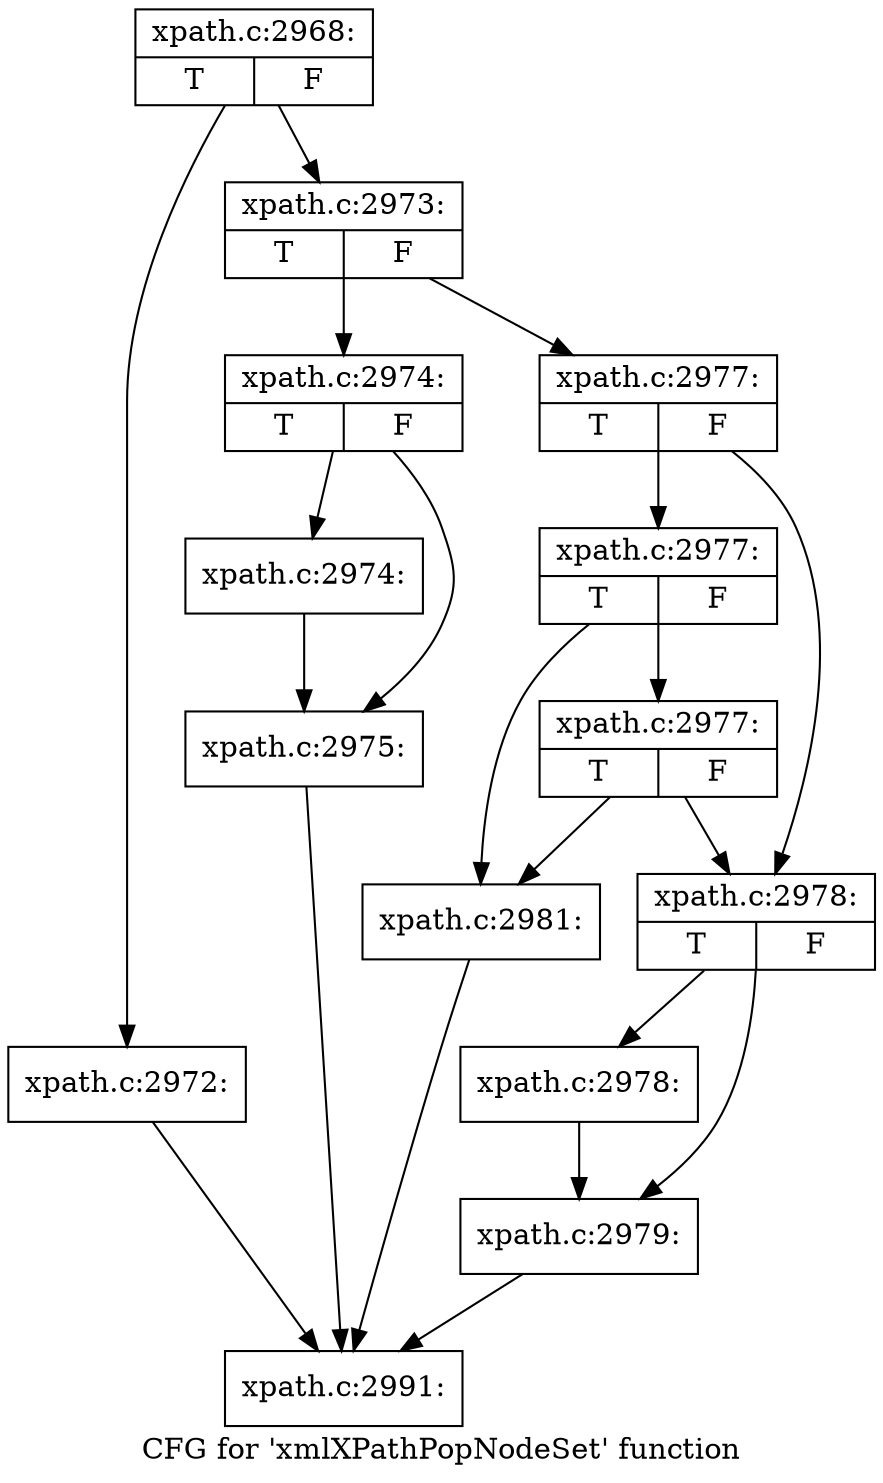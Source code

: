 digraph "CFG for 'xmlXPathPopNodeSet' function" {
	label="CFG for 'xmlXPathPopNodeSet' function";

	Node0x55e6b24d4d20 [shape=record,label="{xpath.c:2968:|{<s0>T|<s1>F}}"];
	Node0x55e6b24d4d20 -> Node0x55e6b24d94d0;
	Node0x55e6b24d4d20 -> Node0x55e6b24d9520;
	Node0x55e6b24d94d0 [shape=record,label="{xpath.c:2972:}"];
	Node0x55e6b24d94d0 -> Node0x55e6b24d8a00;
	Node0x55e6b24d9520 [shape=record,label="{xpath.c:2973:|{<s0>T|<s1>F}}"];
	Node0x55e6b24d9520 -> Node0x55e6b24d99b0;
	Node0x55e6b24d9520 -> Node0x55e6b24d9a00;
	Node0x55e6b24d99b0 [shape=record,label="{xpath.c:2974:|{<s0>T|<s1>F}}"];
	Node0x55e6b24d99b0 -> Node0x55e6b24d9fa0;
	Node0x55e6b24d99b0 -> Node0x55e6b24d9ff0;
	Node0x55e6b24d9fa0 [shape=record,label="{xpath.c:2974:}"];
	Node0x55e6b24d9fa0 -> Node0x55e6b24d9ff0;
	Node0x55e6b24d9ff0 [shape=record,label="{xpath.c:2975:}"];
	Node0x55e6b24d9ff0 -> Node0x55e6b24d8a00;
	Node0x55e6b24d9a00 [shape=record,label="{xpath.c:2977:|{<s0>T|<s1>F}}"];
	Node0x55e6b24d9a00 -> Node0x55e6b24da630;
	Node0x55e6b24d9a00 -> Node0x55e6b24da590;
	Node0x55e6b24da630 [shape=record,label="{xpath.c:2977:|{<s0>T|<s1>F}}"];
	Node0x55e6b24da630 -> Node0x55e6b24da5e0;
	Node0x55e6b24da630 -> Node0x55e6b24da920;
	Node0x55e6b24da920 [shape=record,label="{xpath.c:2977:|{<s0>T|<s1>F}}"];
	Node0x55e6b24da920 -> Node0x55e6b24da5e0;
	Node0x55e6b24da920 -> Node0x55e6b24da590;
	Node0x55e6b24da590 [shape=record,label="{xpath.c:2978:|{<s0>T|<s1>F}}"];
	Node0x55e6b24da590 -> Node0x55e6b24db130;
	Node0x55e6b24da590 -> Node0x55e6b24db180;
	Node0x55e6b24db130 [shape=record,label="{xpath.c:2978:}"];
	Node0x55e6b24db130 -> Node0x55e6b24db180;
	Node0x55e6b24db180 [shape=record,label="{xpath.c:2979:}"];
	Node0x55e6b24db180 -> Node0x55e6b24d8a00;
	Node0x55e6b24da5e0 [shape=record,label="{xpath.c:2981:}"];
	Node0x55e6b24da5e0 -> Node0x55e6b24d8a00;
	Node0x55e6b24d8a00 [shape=record,label="{xpath.c:2991:}"];
}
